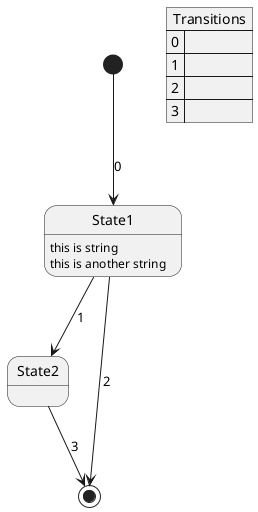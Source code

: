 @startuml

state Start <<start>>
state "State1" as State1
State1 : this is string
State1 : this is another string
state "State2" as State2
state End <<end>>

Start --> State1 : 0
State1 --> State2 : 1
State1 --> End : 2
State2 --> End : 3

json Transitions {
    "0": "",
    "1": "",
    "2": "",
    "3": ""
}

@enduml